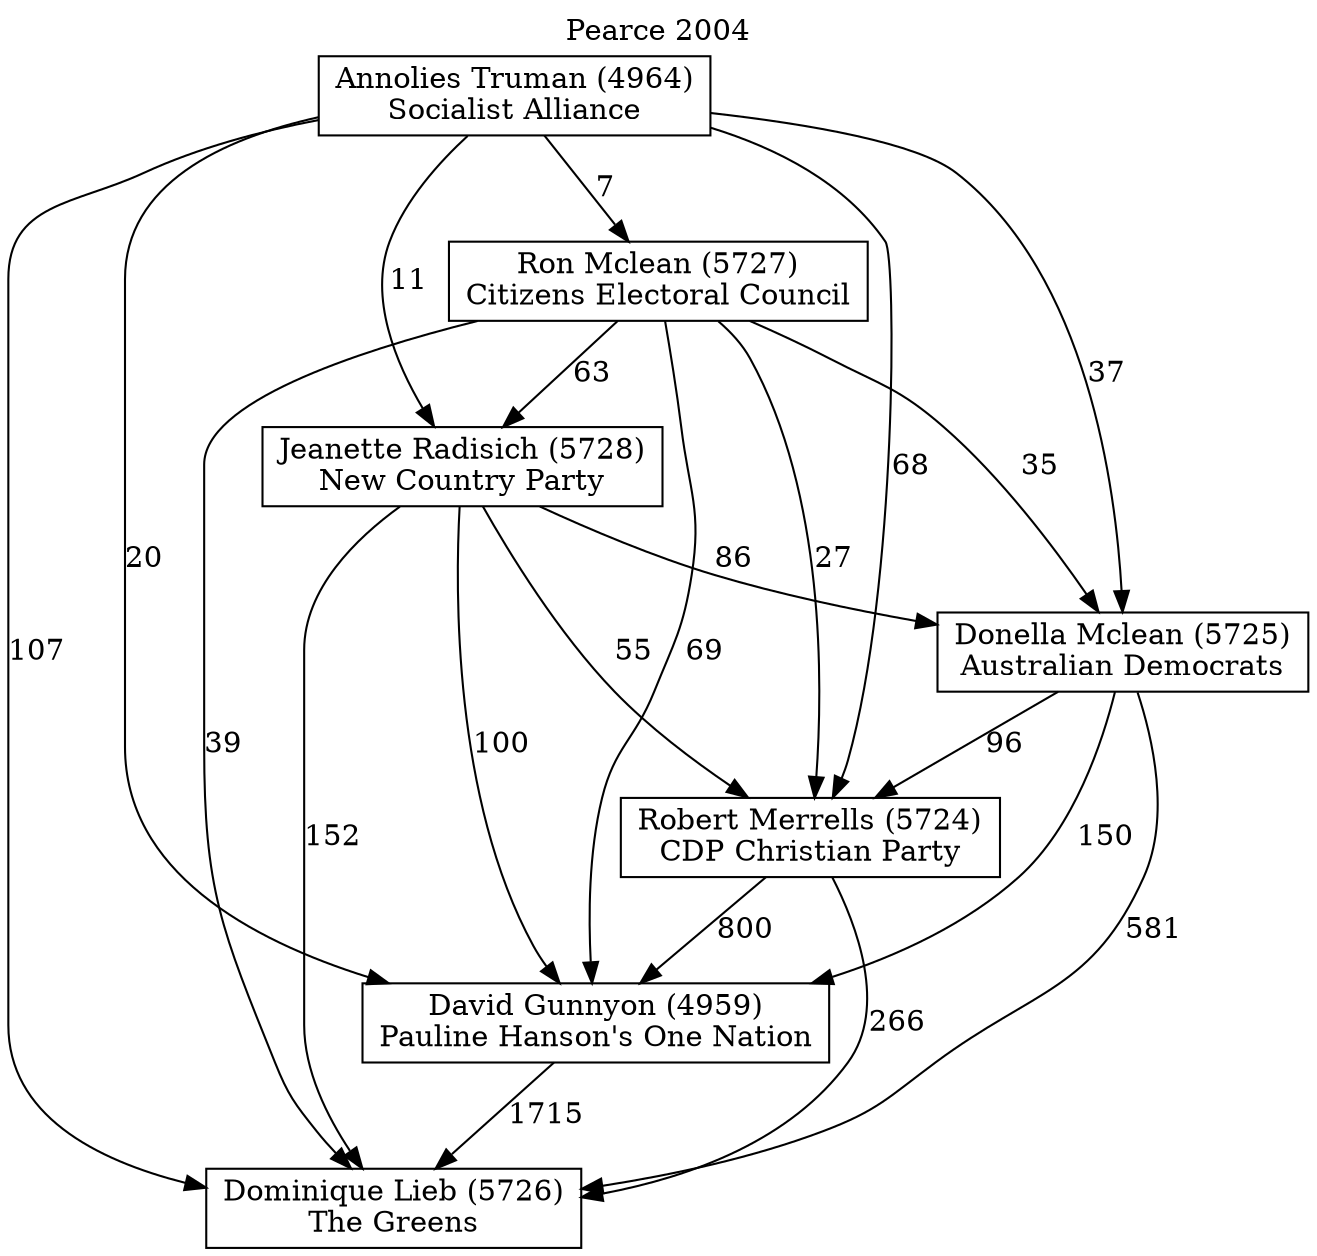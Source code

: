 // House preference flow
digraph "Dominique Lieb (5726)_Pearce_2004" {
	graph [label="Pearce 2004" labelloc=t mclimit=10]
	node [shape=box]
	"Annolies Truman (4964)" [label="Annolies Truman (4964)
Socialist Alliance"]
	"David Gunnyon (4959)" [label="David Gunnyon (4959)
Pauline Hanson's One Nation"]
	"Dominique Lieb (5726)" [label="Dominique Lieb (5726)
The Greens"]
	"Donella Mclean (5725)" [label="Donella Mclean (5725)
Australian Democrats"]
	"Jeanette Radisich (5728)" [label="Jeanette Radisich (5728)
New Country Party"]
	"Robert Merrells (5724)" [label="Robert Merrells (5724)
CDP Christian Party"]
	"Ron Mclean (5727)" [label="Ron Mclean (5727)
Citizens Electoral Council"]
	"Annolies Truman (4964)" -> "David Gunnyon (4959)" [label=20]
	"Annolies Truman (4964)" -> "Dominique Lieb (5726)" [label=107]
	"Annolies Truman (4964)" -> "Donella Mclean (5725)" [label=37]
	"Annolies Truman (4964)" -> "Jeanette Radisich (5728)" [label=11]
	"Annolies Truman (4964)" -> "Robert Merrells (5724)" [label=68]
	"Annolies Truman (4964)" -> "Ron Mclean (5727)" [label=7]
	"David Gunnyon (4959)" -> "Dominique Lieb (5726)" [label=1715]
	"Donella Mclean (5725)" -> "David Gunnyon (4959)" [label=150]
	"Donella Mclean (5725)" -> "Dominique Lieb (5726)" [label=581]
	"Donella Mclean (5725)" -> "Robert Merrells (5724)" [label=96]
	"Jeanette Radisich (5728)" -> "David Gunnyon (4959)" [label=100]
	"Jeanette Radisich (5728)" -> "Dominique Lieb (5726)" [label=152]
	"Jeanette Radisich (5728)" -> "Donella Mclean (5725)" [label=86]
	"Jeanette Radisich (5728)" -> "Robert Merrells (5724)" [label=55]
	"Robert Merrells (5724)" -> "David Gunnyon (4959)" [label=800]
	"Robert Merrells (5724)" -> "Dominique Lieb (5726)" [label=266]
	"Ron Mclean (5727)" -> "David Gunnyon (4959)" [label=69]
	"Ron Mclean (5727)" -> "Dominique Lieb (5726)" [label=39]
	"Ron Mclean (5727)" -> "Donella Mclean (5725)" [label=35]
	"Ron Mclean (5727)" -> "Jeanette Radisich (5728)" [label=63]
	"Ron Mclean (5727)" -> "Robert Merrells (5724)" [label=27]
}
